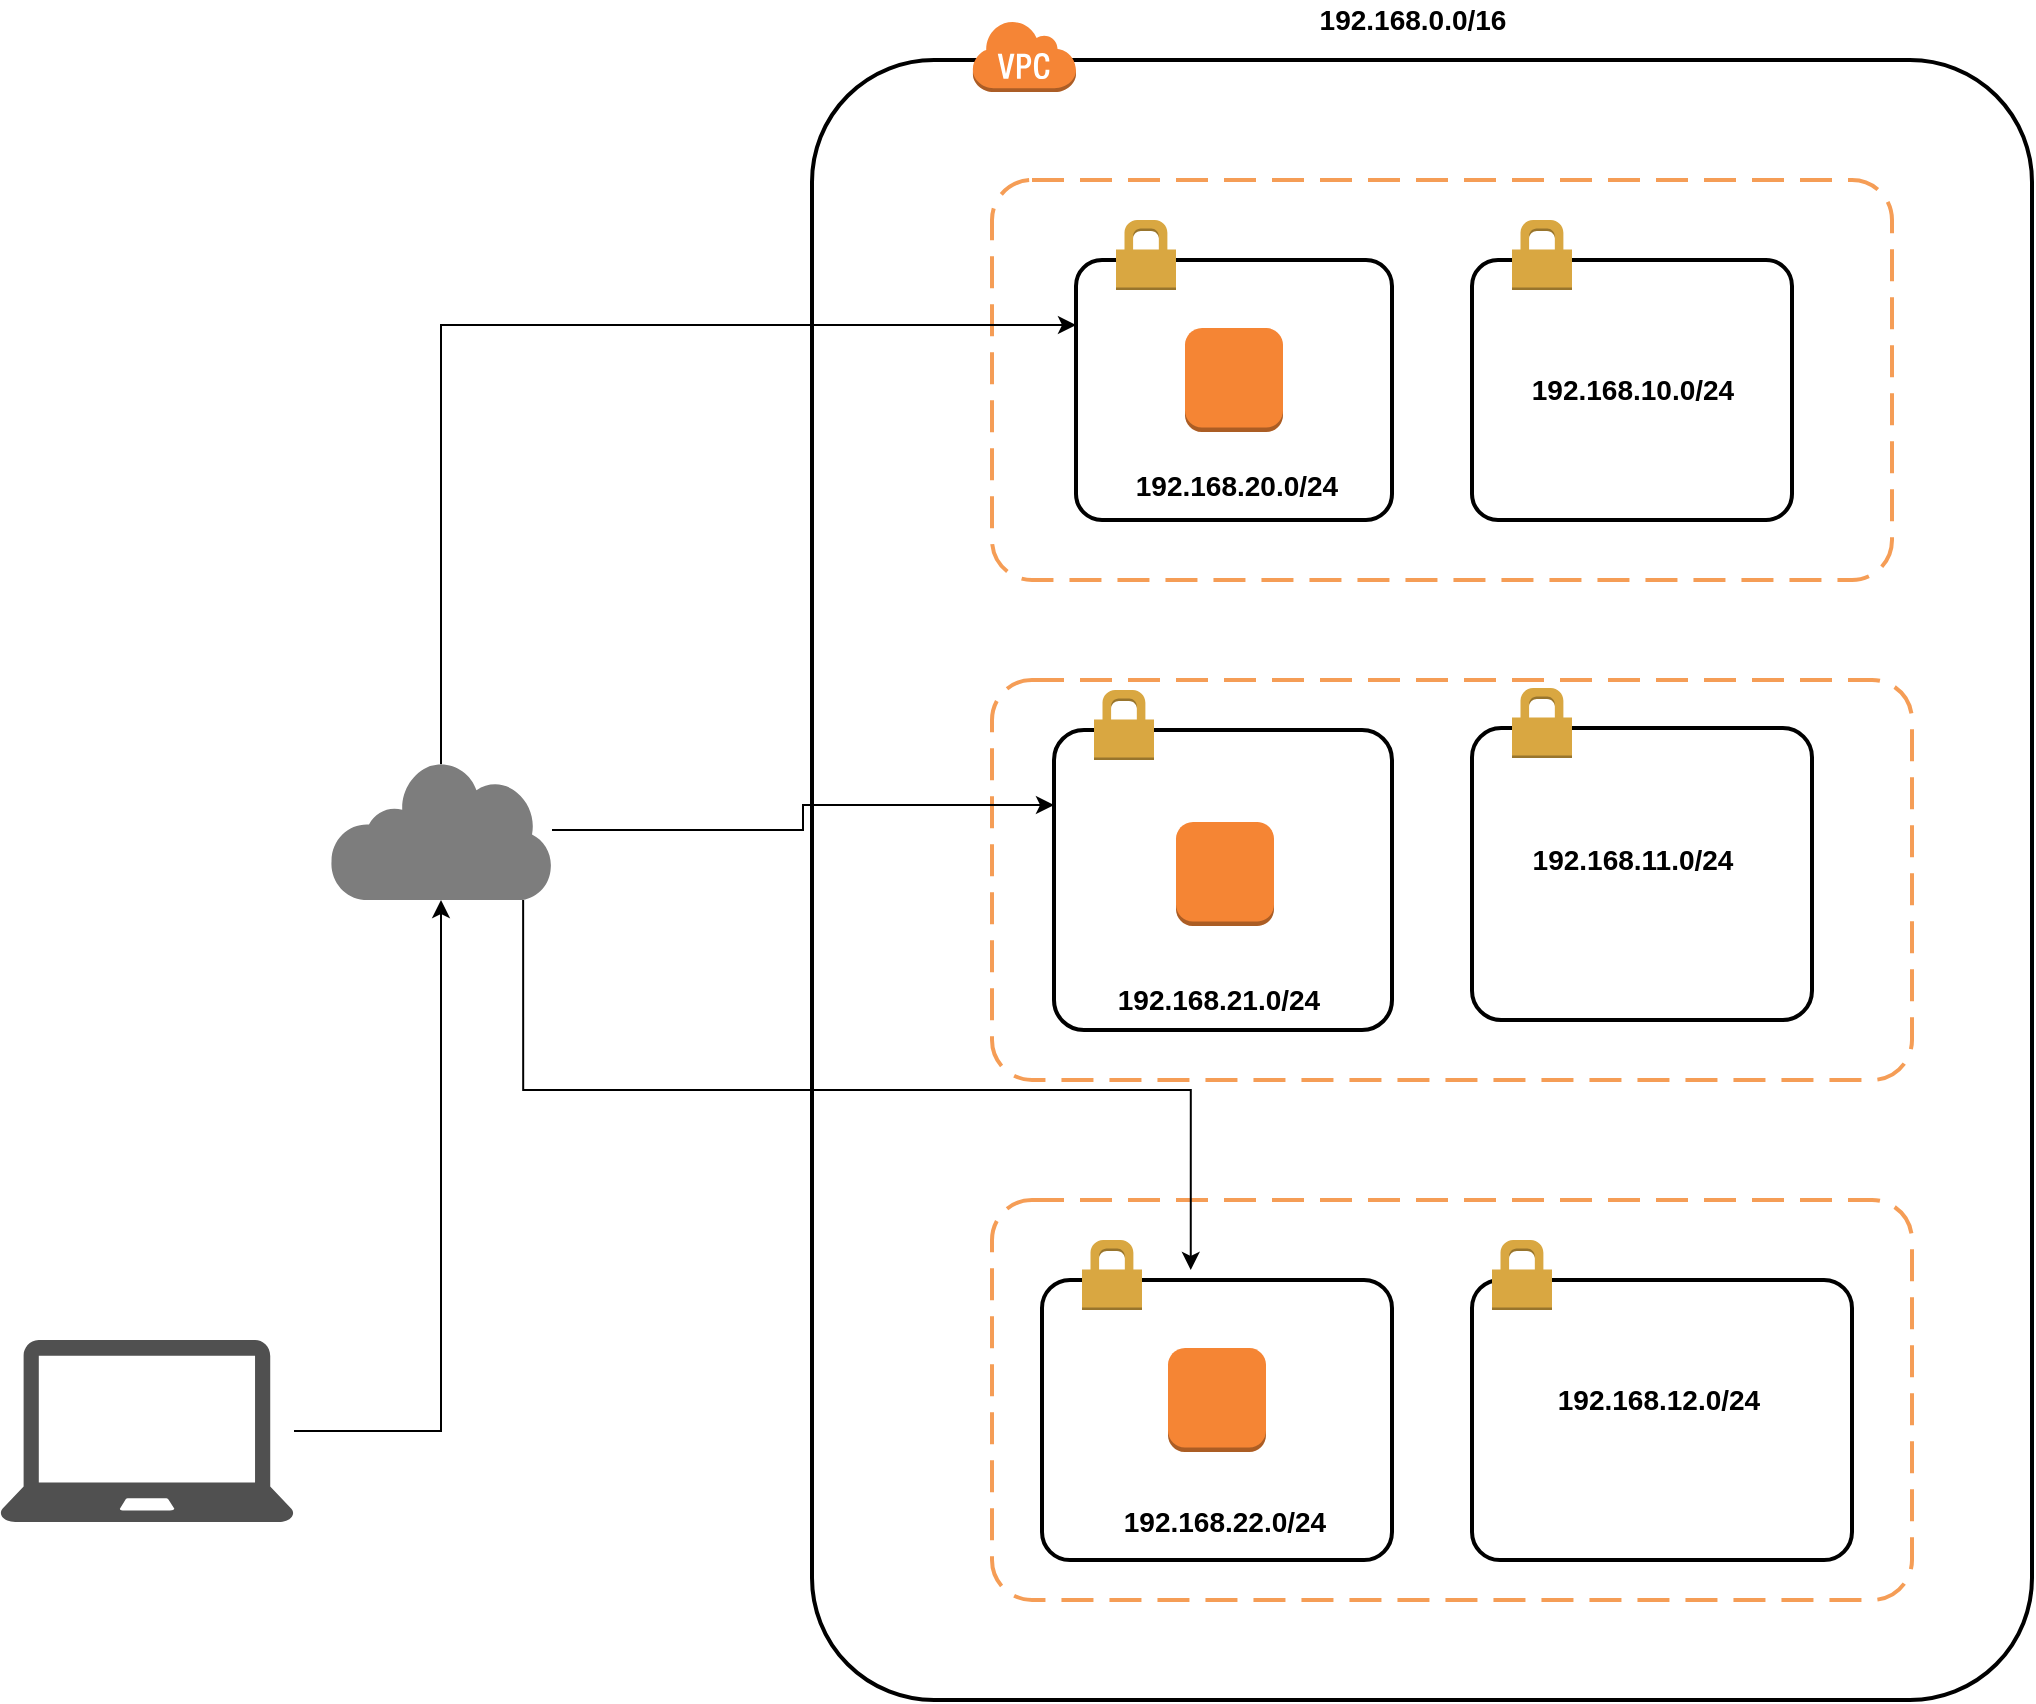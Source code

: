<mxfile version="10.6.0" type="device"><diagram id="UGruKQGmSaLYAP93bzHg" name="Page-1"><mxGraphModel dx="2270" dy="761" grid="1" gridSize="10" guides="1" tooltips="1" connect="1" arrows="1" fold="1" page="1" pageScale="1" pageWidth="827" pageHeight="1169" math="0" shadow="0"><root><mxCell id="0"/><mxCell id="1" parent="0"/><mxCell id="25nMHL90eaKyYbsaPMQR-1" value="" style="rounded=1;arcSize=10;dashed=0;strokeColor=#000000;fillColor=none;gradientColor=none;strokeWidth=2;" vertex="1" parent="1"><mxGeometry x="50" y="190" width="610" height="820" as="geometry"/></mxCell><mxCell id="25nMHL90eaKyYbsaPMQR-2" value="" style="dashed=0;html=1;shape=mxgraph.aws3.virtual_private_cloud;fillColor=#F58536;gradientColor=none;dashed=0;" vertex="1" parent="1"><mxGeometry x="130" y="170" width="52" height="36" as="geometry"/></mxCell><mxCell id="25nMHL90eaKyYbsaPMQR-3" value="192.168.0.0/16&lt;br style=&quot;font-size: 14px;&quot;&gt;" style="text;html=1;resizable=0;autosize=1;align=center;verticalAlign=middle;points=[];fillColor=none;strokeColor=none;rounded=0;fontStyle=1;fontSize=14;" vertex="1" parent="1"><mxGeometry x="300" y="160" width="100" height="20" as="geometry"/></mxCell><mxCell id="25nMHL90eaKyYbsaPMQR-4" value="" style="rounded=1;arcSize=10;dashed=1;strokeColor=#F59D56;fillColor=none;gradientColor=none;dashPattern=8 4;strokeWidth=2;fontSize=14;" vertex="1" parent="1"><mxGeometry x="140" y="250" width="450" height="200" as="geometry"/></mxCell><mxCell id="25nMHL90eaKyYbsaPMQR-5" value="" style="rounded=1;arcSize=10;dashed=0;strokeColor=#000000;fillColor=none;gradientColor=none;strokeWidth=2;fontSize=14;" vertex="1" parent="1"><mxGeometry x="182" y="290" width="158" height="130" as="geometry"/></mxCell><mxCell id="25nMHL90eaKyYbsaPMQR-6" value="" style="dashed=0;html=1;shape=mxgraph.aws3.permissions;fillColor=#D9A741;gradientColor=none;dashed=0;fontSize=14;" vertex="1" parent="1"><mxGeometry x="202" y="270" width="30" height="35" as="geometry"/></mxCell><mxCell id="25nMHL90eaKyYbsaPMQR-7" value="" style="rounded=1;arcSize=10;dashed=0;strokeColor=#000000;fillColor=none;gradientColor=none;strokeWidth=2;fontSize=14;" vertex="1" parent="1"><mxGeometry x="380" y="290" width="160" height="130" as="geometry"/></mxCell><mxCell id="25nMHL90eaKyYbsaPMQR-8" value="" style="dashed=0;html=1;shape=mxgraph.aws3.permissions;fillColor=#D9A741;gradientColor=none;dashed=0;fontSize=14;" vertex="1" parent="1"><mxGeometry x="400" y="270" width="30" height="35" as="geometry"/></mxCell><mxCell id="25nMHL90eaKyYbsaPMQR-9" value="" style="rounded=1;arcSize=10;dashed=1;strokeColor=#F59D56;fillColor=none;gradientColor=none;dashPattern=8 4;strokeWidth=2;fontSize=14;" vertex="1" parent="1"><mxGeometry x="140" y="500" width="460" height="200" as="geometry"/></mxCell><mxCell id="25nMHL90eaKyYbsaPMQR-10" value="" style="rounded=1;arcSize=10;dashed=0;strokeColor=#000000;fillColor=none;gradientColor=none;strokeWidth=2;fontSize=14;" vertex="1" parent="1"><mxGeometry x="171" y="525" width="169" height="150" as="geometry"/></mxCell><mxCell id="25nMHL90eaKyYbsaPMQR-11" value="" style="dashed=0;html=1;shape=mxgraph.aws3.permissions;fillColor=#D9A741;gradientColor=none;dashed=0;fontSize=14;" vertex="1" parent="1"><mxGeometry x="191" y="505" width="30" height="35" as="geometry"/></mxCell><mxCell id="25nMHL90eaKyYbsaPMQR-12" value="" style="rounded=1;arcSize=10;dashed=0;strokeColor=#000000;fillColor=none;gradientColor=none;strokeWidth=2;fontSize=14;" vertex="1" parent="1"><mxGeometry x="380" y="524" width="170" height="146" as="geometry"/></mxCell><mxCell id="25nMHL90eaKyYbsaPMQR-13" value="" style="dashed=0;html=1;shape=mxgraph.aws3.permissions;fillColor=#D9A741;gradientColor=none;dashed=0;fontSize=14;" vertex="1" parent="1"><mxGeometry x="400" y="504" width="30" height="35" as="geometry"/></mxCell><mxCell id="25nMHL90eaKyYbsaPMQR-14" value="" style="rounded=1;arcSize=10;dashed=1;strokeColor=#F59D56;fillColor=none;gradientColor=none;dashPattern=8 4;strokeWidth=2;fontSize=14;" vertex="1" parent="1"><mxGeometry x="140" y="760" width="460" height="200" as="geometry"/></mxCell><mxCell id="25nMHL90eaKyYbsaPMQR-15" value="" style="rounded=1;arcSize=10;dashed=0;strokeColor=#000000;fillColor=none;gradientColor=none;strokeWidth=2;fontSize=14;" vertex="1" parent="1"><mxGeometry x="165" y="800" width="175" height="140" as="geometry"/></mxCell><mxCell id="25nMHL90eaKyYbsaPMQR-16" value="" style="dashed=0;html=1;shape=mxgraph.aws3.permissions;fillColor=#D9A741;gradientColor=none;dashed=0;fontSize=14;" vertex="1" parent="1"><mxGeometry x="185" y="780" width="30" height="35" as="geometry"/></mxCell><mxCell id="25nMHL90eaKyYbsaPMQR-17" value="" style="rounded=1;arcSize=10;dashed=0;strokeColor=#000000;fillColor=none;gradientColor=none;strokeWidth=2;fontSize=14;" vertex="1" parent="1"><mxGeometry x="380" y="800" width="190" height="140" as="geometry"/></mxCell><mxCell id="25nMHL90eaKyYbsaPMQR-18" value="" style="dashed=0;html=1;shape=mxgraph.aws3.permissions;fillColor=#D9A741;gradientColor=none;dashed=0;fontSize=14;" vertex="1" parent="1"><mxGeometry x="390" y="780" width="30" height="35" as="geometry"/></mxCell><mxCell id="25nMHL90eaKyYbsaPMQR-19" value="192.168.10.0/24&lt;br&gt;" style="text;html=1;resizable=0;autosize=1;align=center;verticalAlign=middle;points=[];fillColor=none;strokeColor=none;rounded=0;fontSize=14;fontStyle=1" vertex="1" parent="1"><mxGeometry x="400" y="345.1" width="120" height="20" as="geometry"/></mxCell><mxCell id="25nMHL90eaKyYbsaPMQR-20" value="192.168.11.0/24&lt;br&gt;" style="text;html=1;resizable=0;autosize=1;align=center;verticalAlign=middle;points=[];fillColor=none;strokeColor=none;rounded=0;fontSize=14;fontStyle=1" vertex="1" parent="1"><mxGeometry x="400" y="580.1" width="120" height="20" as="geometry"/></mxCell><mxCell id="25nMHL90eaKyYbsaPMQR-21" value="192.168.12.0/24&lt;br&gt;" style="text;html=1;resizable=0;autosize=1;align=center;verticalAlign=middle;points=[];fillColor=none;strokeColor=none;rounded=0;fontSize=14;fontStyle=1" vertex="1" parent="1"><mxGeometry x="413" y="850.1" width="120" height="20" as="geometry"/></mxCell><mxCell id="25nMHL90eaKyYbsaPMQR-22" value="192.168.20.0/24&lt;br&gt;" style="text;html=1;resizable=0;autosize=1;align=center;verticalAlign=middle;points=[];fillColor=none;strokeColor=none;rounded=0;fontSize=14;fontStyle=1" vertex="1" parent="1"><mxGeometry x="202" y="392.6" width="120" height="20" as="geometry"/></mxCell><mxCell id="25nMHL90eaKyYbsaPMQR-23" value="192.168.21.0/24&lt;br&gt;" style="text;html=1;resizable=0;autosize=1;align=center;verticalAlign=middle;points=[];fillColor=none;strokeColor=none;rounded=0;fontSize=14;fontStyle=1" vertex="1" parent="1"><mxGeometry x="192.5" y="650.1" width="120" height="20" as="geometry"/></mxCell><mxCell id="25nMHL90eaKyYbsaPMQR-24" value="192.168.22.0/24&lt;br&gt;" style="text;html=1;resizable=0;autosize=1;align=center;verticalAlign=middle;points=[];fillColor=none;strokeColor=none;rounded=0;fontSize=14;fontStyle=1" vertex="1" parent="1"><mxGeometry x="195.5" y="911.1" width="120" height="20" as="geometry"/></mxCell><mxCell id="25nMHL90eaKyYbsaPMQR-25" style="edgeStyle=orthogonalEdgeStyle;rounded=0;orthogonalLoop=1;jettySize=auto;html=1;exitX=0.5;exitY=0.03;exitDx=0;exitDy=0;exitPerimeter=0;entryX=0;entryY=0.25;entryDx=0;entryDy=0;" edge="1" parent="1" source="25nMHL90eaKyYbsaPMQR-28" target="25nMHL90eaKyYbsaPMQR-5"><mxGeometry relative="1" as="geometry"><Array as="points"><mxPoint x="-135" y="322"/></Array></mxGeometry></mxCell><mxCell id="25nMHL90eaKyYbsaPMQR-26" style="edgeStyle=orthogonalEdgeStyle;rounded=0;orthogonalLoop=1;jettySize=auto;html=1;entryX=0;entryY=0.25;entryDx=0;entryDy=0;" edge="1" parent="1" source="25nMHL90eaKyYbsaPMQR-28" target="25nMHL90eaKyYbsaPMQR-10"><mxGeometry relative="1" as="geometry"/></mxCell><mxCell id="25nMHL90eaKyYbsaPMQR-27" style="edgeStyle=orthogonalEdgeStyle;rounded=0;orthogonalLoop=1;jettySize=auto;html=1;exitX=0.87;exitY=1;exitDx=0;exitDy=0;exitPerimeter=0;entryX=0.425;entryY=-0.036;entryDx=0;entryDy=0;entryPerimeter=0;" edge="1" parent="1" source="25nMHL90eaKyYbsaPMQR-28" target="25nMHL90eaKyYbsaPMQR-15"><mxGeometry relative="1" as="geometry"/></mxCell><mxCell id="25nMHL90eaKyYbsaPMQR-28" value="" style="shadow=0;dashed=0;html=1;strokeColor=none;labelPosition=center;verticalLabelPosition=bottom;verticalAlign=top;align=center;shape=mxgraph.mscae.enterprise.internet;fillColor=#7D7D7D;" vertex="1" parent="1"><mxGeometry x="-191" y="540" width="111" height="70" as="geometry"/></mxCell><mxCell id="25nMHL90eaKyYbsaPMQR-29" style="edgeStyle=orthogonalEdgeStyle;rounded=0;orthogonalLoop=1;jettySize=auto;html=1;" edge="1" parent="1" source="25nMHL90eaKyYbsaPMQR-30" target="25nMHL90eaKyYbsaPMQR-28"><mxGeometry relative="1" as="geometry"/></mxCell><mxCell id="25nMHL90eaKyYbsaPMQR-30" value="" style="shadow=0;dashed=0;html=1;strokeColor=none;fillColor=#505050;labelPosition=center;verticalLabelPosition=bottom;verticalAlign=top;outlineConnect=0;align=center;shape=mxgraph.office.devices.laptop;" vertex="1" parent="1"><mxGeometry x="-356" y="830" width="147" height="91" as="geometry"/></mxCell><mxCell id="25nMHL90eaKyYbsaPMQR-34" value="" style="outlineConnect=0;dashed=0;verticalLabelPosition=bottom;verticalAlign=top;align=center;html=1;shape=mxgraph.aws3.instance;fillColor=#F58534;gradientColor=none;" vertex="1" parent="1"><mxGeometry x="236.5" y="324" width="49" height="52" as="geometry"/></mxCell><mxCell id="25nMHL90eaKyYbsaPMQR-35" value="" style="outlineConnect=0;dashed=0;verticalLabelPosition=bottom;verticalAlign=top;align=center;html=1;shape=mxgraph.aws3.instance;fillColor=#F58534;gradientColor=none;" vertex="1" parent="1"><mxGeometry x="232" y="571" width="49" height="52" as="geometry"/></mxCell><mxCell id="25nMHL90eaKyYbsaPMQR-36" value="" style="outlineConnect=0;dashed=0;verticalLabelPosition=bottom;verticalAlign=top;align=center;html=1;shape=mxgraph.aws3.instance;fillColor=#F58534;gradientColor=none;" vertex="1" parent="1"><mxGeometry x="228" y="834" width="49" height="52" as="geometry"/></mxCell></root></mxGraphModel></diagram></mxfile>